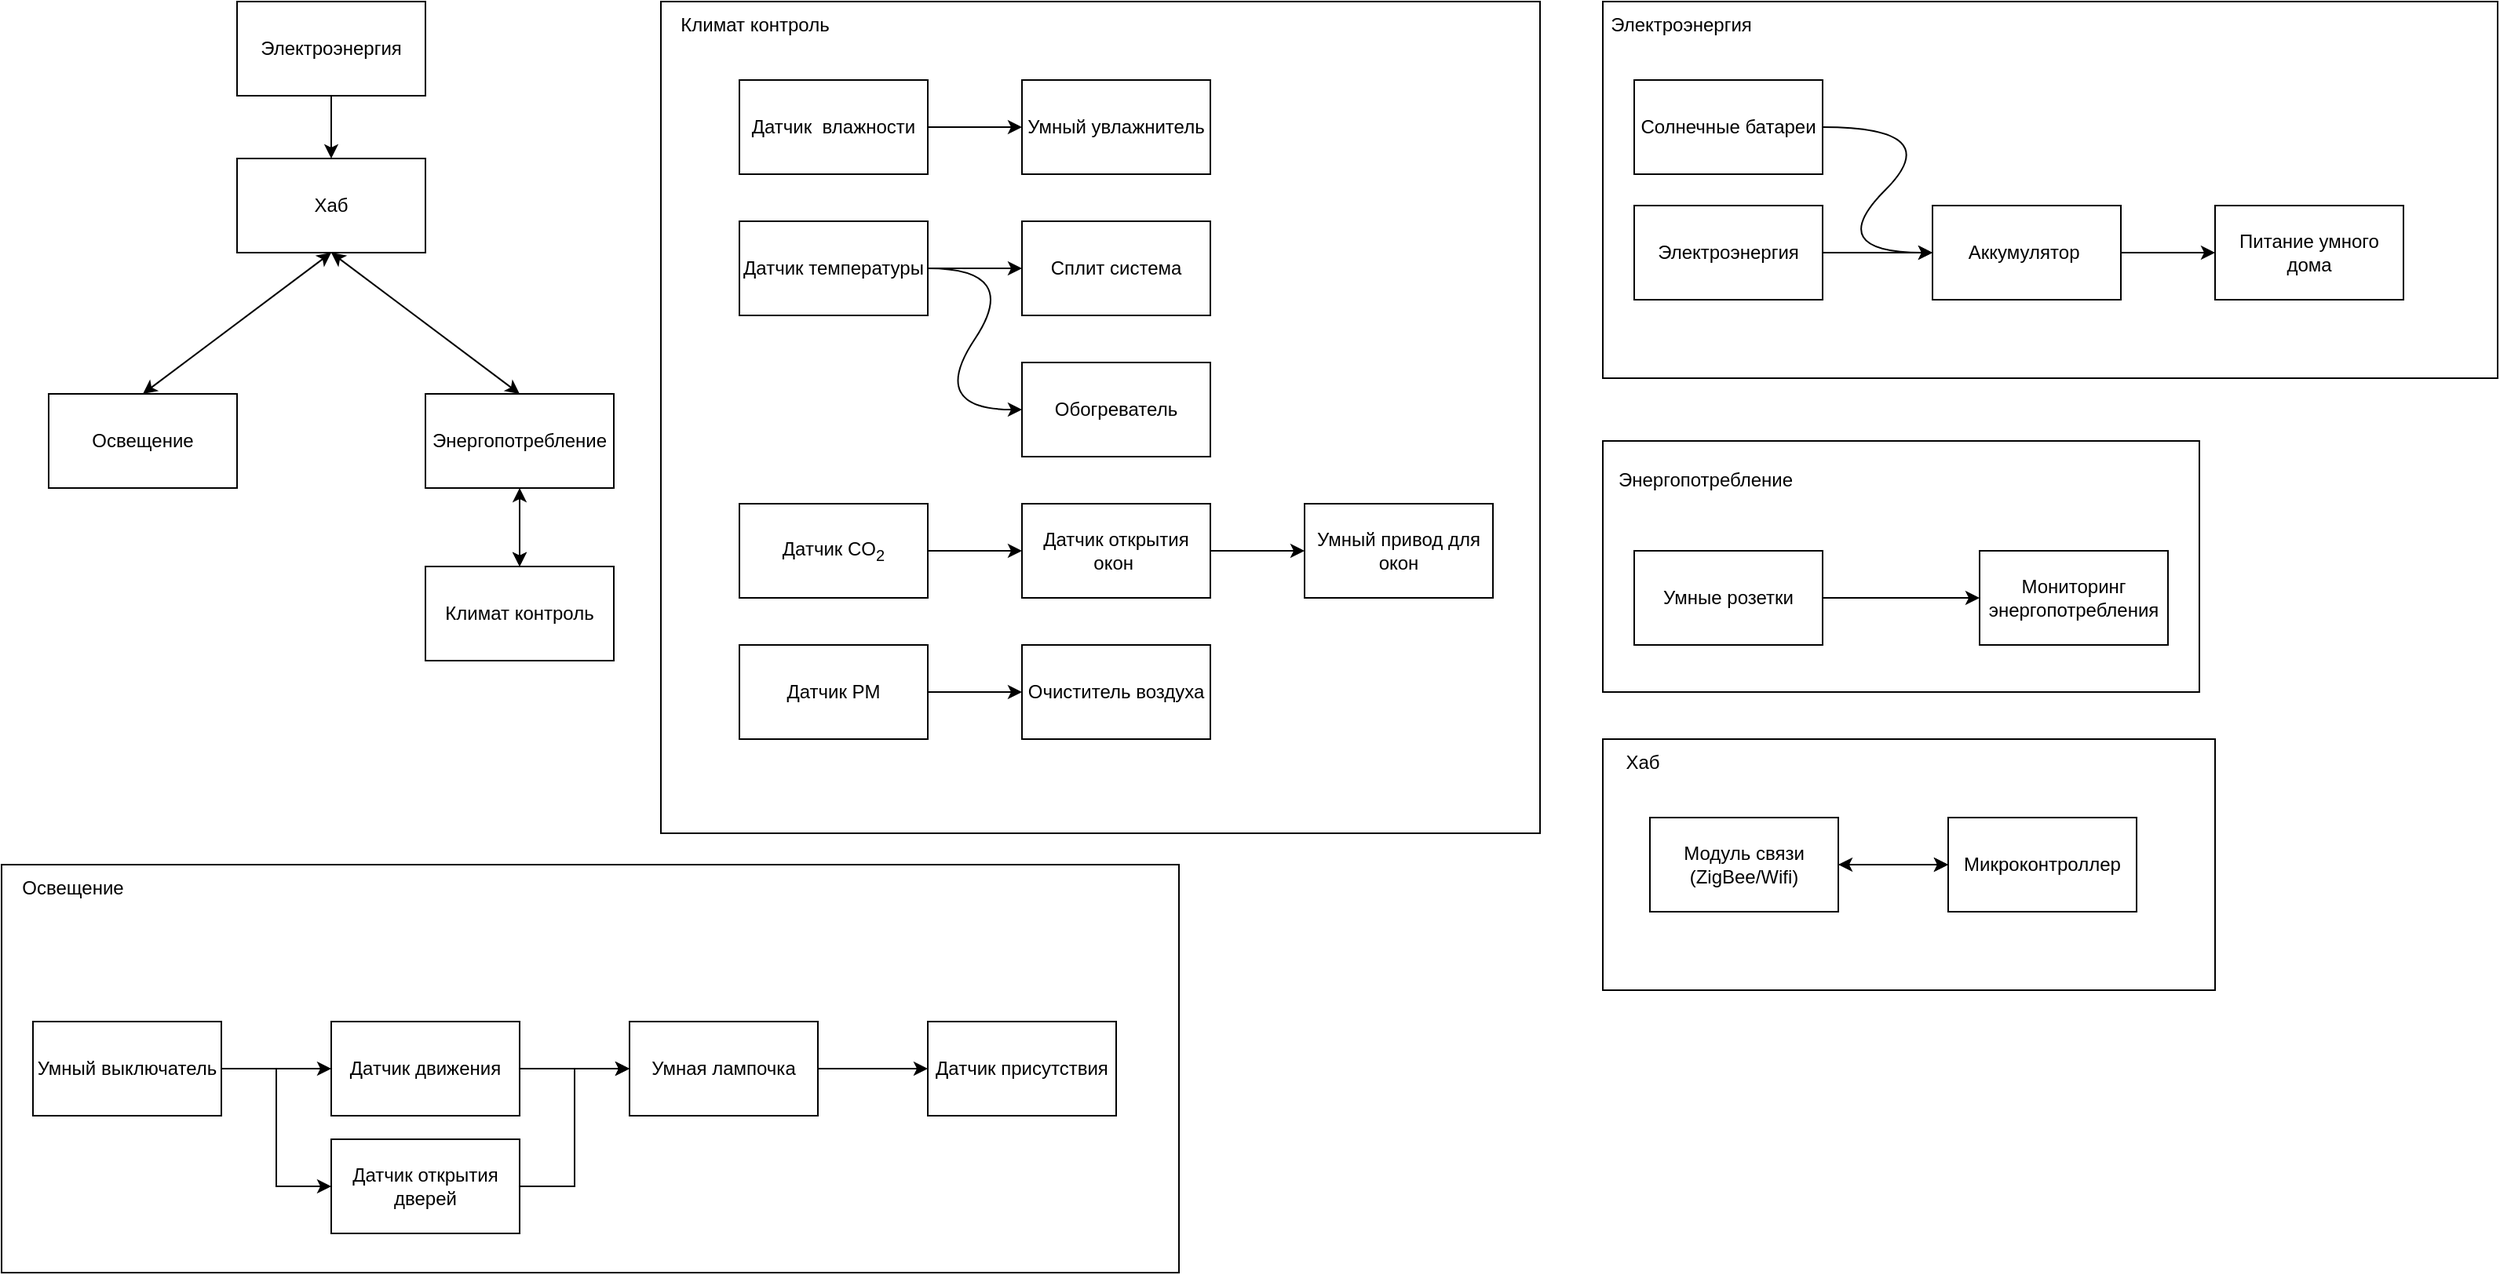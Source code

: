 <mxfile version="26.2.14">
  <diagram name="Страница — 1" id="fOZ5qRm6YopvkjDVzeWs">
    <mxGraphModel dx="1426" dy="751" grid="1" gridSize="10" guides="1" tooltips="1" connect="1" arrows="1" fold="1" page="1" pageScale="1" pageWidth="827" pageHeight="1169" math="0" shadow="0">
      <root>
        <mxCell id="0" />
        <mxCell id="1" parent="0" />
        <mxCell id="oct_xIfsUttwbgXf_aL_-8" value="Хаб" style="rounded=0;whiteSpace=wrap;html=1;" parent="1" vertex="1">
          <mxGeometry x="230" y="140" width="120" height="60" as="geometry" />
        </mxCell>
        <mxCell id="oct_xIfsUttwbgXf_aL_-9" value="Освещение" style="whiteSpace=wrap;html=1;" parent="1" vertex="1">
          <mxGeometry x="110" y="290" width="120" height="60" as="geometry" />
        </mxCell>
        <mxCell id="oct_xIfsUttwbgXf_aL_-10" value="Климат контроль" style="whiteSpace=wrap;html=1;" parent="1" vertex="1">
          <mxGeometry x="350" y="400" width="120" height="60" as="geometry" />
        </mxCell>
        <mxCell id="8lYYDWNbvfdG6aU1lzyB-23" value="" style="edgeStyle=orthogonalEdgeStyle;rounded=0;orthogonalLoop=1;jettySize=auto;html=1;" edge="1" parent="1" source="oct_xIfsUttwbgXf_aL_-11" target="oct_xIfsUttwbgXf_aL_-10">
          <mxGeometry relative="1" as="geometry" />
        </mxCell>
        <mxCell id="oct_xIfsUttwbgXf_aL_-11" value="Энергопотребление" style="whiteSpace=wrap;html=1;" parent="1" vertex="1">
          <mxGeometry x="350" y="290" width="120" height="60" as="geometry" />
        </mxCell>
        <mxCell id="oct_xIfsUttwbgXf_aL_-13" value="" style="edgeStyle=orthogonalEdgeStyle;rounded=0;orthogonalLoop=1;jettySize=auto;html=1;" parent="1" source="oct_xIfsUttwbgXf_aL_-12" target="oct_xIfsUttwbgXf_aL_-8" edge="1">
          <mxGeometry relative="1" as="geometry" />
        </mxCell>
        <mxCell id="oct_xIfsUttwbgXf_aL_-12" value="Электроэнергия" style="whiteSpace=wrap;html=1;" parent="1" vertex="1">
          <mxGeometry x="230" y="40" width="120" height="60" as="geometry" />
        </mxCell>
        <mxCell id="8lYYDWNbvfdG6aU1lzyB-4" value="" style="rounded=0;whiteSpace=wrap;html=1;" vertex="1" parent="1">
          <mxGeometry x="1100" y="40" width="570" height="240" as="geometry" />
        </mxCell>
        <mxCell id="8lYYDWNbvfdG6aU1lzyB-5" value="Электроэнергия" style="text;html=1;align=center;verticalAlign=middle;whiteSpace=wrap;rounded=0;" vertex="1" parent="1">
          <mxGeometry x="1120" y="40" width="60" height="30" as="geometry" />
        </mxCell>
        <mxCell id="8lYYDWNbvfdG6aU1lzyB-6" value="Солнечные батареи" style="rounded=0;whiteSpace=wrap;html=1;" vertex="1" parent="1">
          <mxGeometry x="1120" y="90" width="120" height="60" as="geometry" />
        </mxCell>
        <mxCell id="8lYYDWNbvfdG6aU1lzyB-11" value="" style="edgeStyle=orthogonalEdgeStyle;rounded=0;orthogonalLoop=1;jettySize=auto;html=1;" edge="1" parent="1" source="8lYYDWNbvfdG6aU1lzyB-7" target="8lYYDWNbvfdG6aU1lzyB-9">
          <mxGeometry relative="1" as="geometry" />
        </mxCell>
        <mxCell id="8lYYDWNbvfdG6aU1lzyB-7" value="Аккумулятор&amp;nbsp;" style="rounded=0;whiteSpace=wrap;html=1;" vertex="1" parent="1">
          <mxGeometry x="1310" y="170" width="120" height="60" as="geometry" />
        </mxCell>
        <mxCell id="8lYYDWNbvfdG6aU1lzyB-10" value="" style="edgeStyle=orthogonalEdgeStyle;rounded=0;orthogonalLoop=1;jettySize=auto;html=1;" edge="1" parent="1" source="8lYYDWNbvfdG6aU1lzyB-8" target="8lYYDWNbvfdG6aU1lzyB-7">
          <mxGeometry relative="1" as="geometry" />
        </mxCell>
        <mxCell id="8lYYDWNbvfdG6aU1lzyB-8" value="Электроэнергия" style="rounded=0;whiteSpace=wrap;html=1;" vertex="1" parent="1">
          <mxGeometry x="1120" y="170" width="120" height="60" as="geometry" />
        </mxCell>
        <mxCell id="8lYYDWNbvfdG6aU1lzyB-9" value="Питание умного дома" style="rounded=0;whiteSpace=wrap;html=1;" vertex="1" parent="1">
          <mxGeometry x="1490" y="170" width="120" height="60" as="geometry" />
        </mxCell>
        <mxCell id="8lYYDWNbvfdG6aU1lzyB-12" value="" style="curved=1;endArrow=classic;html=1;rounded=0;entryX=0;entryY=0.5;entryDx=0;entryDy=0;exitX=1;exitY=0.5;exitDx=0;exitDy=0;" edge="1" parent="1" source="8lYYDWNbvfdG6aU1lzyB-6" target="8lYYDWNbvfdG6aU1lzyB-7">
          <mxGeometry width="50" height="50" relative="1" as="geometry">
            <mxPoint x="1230" y="200" as="sourcePoint" />
            <mxPoint x="1280" y="150" as="targetPoint" />
            <Array as="points">
              <mxPoint x="1320" y="120" />
              <mxPoint x="1240" y="200" />
            </Array>
          </mxGeometry>
        </mxCell>
        <mxCell id="8lYYDWNbvfdG6aU1lzyB-14" value="" style="rounded=0;whiteSpace=wrap;html=1;" vertex="1" parent="1">
          <mxGeometry x="80" y="590" width="750" height="260" as="geometry" />
        </mxCell>
        <mxCell id="8lYYDWNbvfdG6aU1lzyB-15" value="Освещение" style="text;html=1;align=center;verticalAlign=middle;resizable=0;points=[];autosize=1;strokeColor=none;fillColor=none;" vertex="1" parent="1">
          <mxGeometry x="80" y="590" width="90" height="30" as="geometry" />
        </mxCell>
        <mxCell id="8lYYDWNbvfdG6aU1lzyB-20" value="" style="edgeStyle=orthogonalEdgeStyle;rounded=0;orthogonalLoop=1;jettySize=auto;html=1;entryX=0;entryY=0.5;entryDx=0;entryDy=0;" edge="1" parent="1" source="8lYYDWNbvfdG6aU1lzyB-16" target="8lYYDWNbvfdG6aU1lzyB-41">
          <mxGeometry relative="1" as="geometry" />
        </mxCell>
        <mxCell id="8lYYDWNbvfdG6aU1lzyB-16" value="Умный выключатель" style="rounded=0;whiteSpace=wrap;html=1;" vertex="1" parent="1">
          <mxGeometry x="100" y="690" width="120" height="60" as="geometry" />
        </mxCell>
        <mxCell id="8lYYDWNbvfdG6aU1lzyB-21" value="" style="edgeStyle=orthogonalEdgeStyle;rounded=0;orthogonalLoop=1;jettySize=auto;html=1;" edge="1" parent="1" source="8lYYDWNbvfdG6aU1lzyB-17" target="8lYYDWNbvfdG6aU1lzyB-19">
          <mxGeometry relative="1" as="geometry" />
        </mxCell>
        <mxCell id="8lYYDWNbvfdG6aU1lzyB-17" value="Датчик движения" style="rounded=0;whiteSpace=wrap;html=1;" vertex="1" parent="1">
          <mxGeometry x="290" y="690" width="120" height="60" as="geometry" />
        </mxCell>
        <mxCell id="8lYYDWNbvfdG6aU1lzyB-18" value="Датчик присутствия" style="rounded=0;whiteSpace=wrap;html=1;" vertex="1" parent="1">
          <mxGeometry x="670" y="690" width="120" height="60" as="geometry" />
        </mxCell>
        <mxCell id="8lYYDWNbvfdG6aU1lzyB-22" value="" style="edgeStyle=orthogonalEdgeStyle;rounded=0;orthogonalLoop=1;jettySize=auto;html=1;" edge="1" parent="1" source="8lYYDWNbvfdG6aU1lzyB-19" target="8lYYDWNbvfdG6aU1lzyB-18">
          <mxGeometry relative="1" as="geometry" />
        </mxCell>
        <mxCell id="8lYYDWNbvfdG6aU1lzyB-19" value="Умная лампочка" style="rounded=0;whiteSpace=wrap;html=1;" vertex="1" parent="1">
          <mxGeometry x="480" y="690" width="120" height="60" as="geometry" />
        </mxCell>
        <mxCell id="8lYYDWNbvfdG6aU1lzyB-24" value="" style="whiteSpace=wrap;html=1;" vertex="1" parent="1">
          <mxGeometry x="1100" y="320" width="380" height="160" as="geometry" />
        </mxCell>
        <mxCell id="8lYYDWNbvfdG6aU1lzyB-25" value="Энергопотребление" style="text;html=1;align=center;verticalAlign=middle;resizable=0;points=[];autosize=1;strokeColor=none;fillColor=none;" vertex="1" parent="1">
          <mxGeometry x="1100" y="330" width="130" height="30" as="geometry" />
        </mxCell>
        <mxCell id="8lYYDWNbvfdG6aU1lzyB-28" value="" style="edgeStyle=orthogonalEdgeStyle;rounded=0;orthogonalLoop=1;jettySize=auto;html=1;" edge="1" parent="1" source="8lYYDWNbvfdG6aU1lzyB-26" target="8lYYDWNbvfdG6aU1lzyB-27">
          <mxGeometry relative="1" as="geometry" />
        </mxCell>
        <mxCell id="8lYYDWNbvfdG6aU1lzyB-26" value="Умные розетки" style="whiteSpace=wrap;html=1;" vertex="1" parent="1">
          <mxGeometry x="1120" y="390" width="120" height="60" as="geometry" />
        </mxCell>
        <mxCell id="8lYYDWNbvfdG6aU1lzyB-27" value="Мониторинг энергопотребления" style="whiteSpace=wrap;html=1;" vertex="1" parent="1">
          <mxGeometry x="1340" y="390" width="120" height="60" as="geometry" />
        </mxCell>
        <mxCell id="8lYYDWNbvfdG6aU1lzyB-29" value="" style="whiteSpace=wrap;html=1;" vertex="1" parent="1">
          <mxGeometry x="500" y="40" width="560" height="530" as="geometry" />
        </mxCell>
        <mxCell id="8lYYDWNbvfdG6aU1lzyB-30" value="Климат контроль" style="text;html=1;align=center;verticalAlign=middle;whiteSpace=wrap;rounded=0;" vertex="1" parent="1">
          <mxGeometry x="500" y="40" width="120" height="30" as="geometry" />
        </mxCell>
        <mxCell id="8lYYDWNbvfdG6aU1lzyB-44" value="" style="edgeStyle=orthogonalEdgeStyle;rounded=0;orthogonalLoop=1;jettySize=auto;html=1;" edge="1" parent="1" source="8lYYDWNbvfdG6aU1lzyB-31" target="8lYYDWNbvfdG6aU1lzyB-35">
          <mxGeometry relative="1" as="geometry" />
        </mxCell>
        <mxCell id="8lYYDWNbvfdG6aU1lzyB-31" value="Датчик&amp;nbsp; влажности" style="rounded=0;whiteSpace=wrap;html=1;" vertex="1" parent="1">
          <mxGeometry x="550" y="90" width="120" height="60" as="geometry" />
        </mxCell>
        <mxCell id="8lYYDWNbvfdG6aU1lzyB-45" value="" style="edgeStyle=orthogonalEdgeStyle;rounded=0;orthogonalLoop=1;jettySize=auto;html=1;" edge="1" parent="1" source="8lYYDWNbvfdG6aU1lzyB-32" target="8lYYDWNbvfdG6aU1lzyB-36">
          <mxGeometry relative="1" as="geometry" />
        </mxCell>
        <mxCell id="8lYYDWNbvfdG6aU1lzyB-32" value="Датчик температуры" style="rounded=0;whiteSpace=wrap;html=1;" vertex="1" parent="1">
          <mxGeometry x="550" y="180" width="120" height="60" as="geometry" />
        </mxCell>
        <mxCell id="8lYYDWNbvfdG6aU1lzyB-46" value="" style="edgeStyle=orthogonalEdgeStyle;rounded=0;orthogonalLoop=1;jettySize=auto;html=1;" edge="1" parent="1" source="8lYYDWNbvfdG6aU1lzyB-33" target="8lYYDWNbvfdG6aU1lzyB-38">
          <mxGeometry relative="1" as="geometry" />
        </mxCell>
        <mxCell id="8lYYDWNbvfdG6aU1lzyB-33" value="Датчик CO&lt;sub&gt;2&lt;/sub&gt;" style="rounded=0;whiteSpace=wrap;html=1;" vertex="1" parent="1">
          <mxGeometry x="550" y="360" width="120" height="60" as="geometry" />
        </mxCell>
        <mxCell id="8lYYDWNbvfdG6aU1lzyB-48" value="" style="edgeStyle=orthogonalEdgeStyle;rounded=0;orthogonalLoop=1;jettySize=auto;html=1;" edge="1" parent="1" source="8lYYDWNbvfdG6aU1lzyB-34" target="8lYYDWNbvfdG6aU1lzyB-40">
          <mxGeometry relative="1" as="geometry" />
        </mxCell>
        <mxCell id="8lYYDWNbvfdG6aU1lzyB-34" value="Датчик PM" style="rounded=0;whiteSpace=wrap;html=1;" vertex="1" parent="1">
          <mxGeometry x="550" y="450" width="120" height="60" as="geometry" />
        </mxCell>
        <mxCell id="8lYYDWNbvfdG6aU1lzyB-35" value="Умный увлажнитель" style="rounded=0;whiteSpace=wrap;html=1;" vertex="1" parent="1">
          <mxGeometry x="730" y="90" width="120" height="60" as="geometry" />
        </mxCell>
        <mxCell id="8lYYDWNbvfdG6aU1lzyB-36" value="Сплит система" style="rounded=0;whiteSpace=wrap;html=1;" vertex="1" parent="1">
          <mxGeometry x="730" y="180" width="120" height="60" as="geometry" />
        </mxCell>
        <mxCell id="8lYYDWNbvfdG6aU1lzyB-37" value="Обогреватель" style="rounded=0;whiteSpace=wrap;html=1;" vertex="1" parent="1">
          <mxGeometry x="730" y="270" width="120" height="60" as="geometry" />
        </mxCell>
        <mxCell id="8lYYDWNbvfdG6aU1lzyB-47" value="" style="edgeStyle=orthogonalEdgeStyle;rounded=0;orthogonalLoop=1;jettySize=auto;html=1;" edge="1" parent="1" source="8lYYDWNbvfdG6aU1lzyB-38" target="8lYYDWNbvfdG6aU1lzyB-39">
          <mxGeometry relative="1" as="geometry" />
        </mxCell>
        <mxCell id="8lYYDWNbvfdG6aU1lzyB-38" value="Датчик открытия окон&amp;nbsp;" style="rounded=0;whiteSpace=wrap;html=1;" vertex="1" parent="1">
          <mxGeometry x="730" y="360" width="120" height="60" as="geometry" />
        </mxCell>
        <mxCell id="8lYYDWNbvfdG6aU1lzyB-39" value="Умный привод для окон" style="rounded=0;whiteSpace=wrap;html=1;" vertex="1" parent="1">
          <mxGeometry x="910" y="360" width="120" height="60" as="geometry" />
        </mxCell>
        <mxCell id="8lYYDWNbvfdG6aU1lzyB-40" value="Очиститель воздуха" style="rounded=0;whiteSpace=wrap;html=1;" vertex="1" parent="1">
          <mxGeometry x="730" y="450" width="120" height="60" as="geometry" />
        </mxCell>
        <mxCell id="8lYYDWNbvfdG6aU1lzyB-43" style="edgeStyle=orthogonalEdgeStyle;rounded=0;orthogonalLoop=1;jettySize=auto;html=1;exitX=1;exitY=0.5;exitDx=0;exitDy=0;entryX=0;entryY=0.5;entryDx=0;entryDy=0;" edge="1" parent="1" source="8lYYDWNbvfdG6aU1lzyB-41" target="8lYYDWNbvfdG6aU1lzyB-19">
          <mxGeometry relative="1" as="geometry" />
        </mxCell>
        <mxCell id="8lYYDWNbvfdG6aU1lzyB-41" value="Датчик открытия дверей" style="rounded=0;whiteSpace=wrap;html=1;" vertex="1" parent="1">
          <mxGeometry x="290" y="765" width="120" height="60" as="geometry" />
        </mxCell>
        <mxCell id="8lYYDWNbvfdG6aU1lzyB-42" value="" style="endArrow=classic;html=1;rounded=0;exitX=1;exitY=0.5;exitDx=0;exitDy=0;entryX=0;entryY=0.5;entryDx=0;entryDy=0;" edge="1" parent="1" source="8lYYDWNbvfdG6aU1lzyB-16" target="8lYYDWNbvfdG6aU1lzyB-17">
          <mxGeometry width="50" height="50" relative="1" as="geometry">
            <mxPoint x="290" y="865" as="sourcePoint" />
            <mxPoint x="340" y="815" as="targetPoint" />
          </mxGeometry>
        </mxCell>
        <mxCell id="8lYYDWNbvfdG6aU1lzyB-49" value="" style="curved=1;endArrow=classic;html=1;rounded=0;entryX=0;entryY=0.5;entryDx=0;entryDy=0;exitX=1;exitY=0.5;exitDx=0;exitDy=0;" edge="1" parent="1" source="8lYYDWNbvfdG6aU1lzyB-32" target="8lYYDWNbvfdG6aU1lzyB-37">
          <mxGeometry width="50" height="50" relative="1" as="geometry">
            <mxPoint x="840" y="350" as="sourcePoint" />
            <mxPoint x="890" y="300" as="targetPoint" />
            <Array as="points">
              <mxPoint x="730" y="210" />
              <mxPoint x="670" y="300" />
            </Array>
          </mxGeometry>
        </mxCell>
        <mxCell id="8lYYDWNbvfdG6aU1lzyB-50" value="" style="whiteSpace=wrap;html=1;" vertex="1" parent="1">
          <mxGeometry x="1100" y="510" width="390" height="160" as="geometry" />
        </mxCell>
        <mxCell id="8lYYDWNbvfdG6aU1lzyB-51" value="Хаб" style="text;html=1;align=center;verticalAlign=middle;resizable=0;points=[];autosize=1;strokeColor=none;fillColor=none;" vertex="1" parent="1">
          <mxGeometry x="1100" y="510" width="50" height="30" as="geometry" />
        </mxCell>
        <mxCell id="8lYYDWNbvfdG6aU1lzyB-54" value="" style="edgeStyle=orthogonalEdgeStyle;rounded=0;orthogonalLoop=1;jettySize=auto;html=1;" edge="1" parent="1" source="8lYYDWNbvfdG6aU1lzyB-52" target="8lYYDWNbvfdG6aU1lzyB-53">
          <mxGeometry relative="1" as="geometry" />
        </mxCell>
        <mxCell id="8lYYDWNbvfdG6aU1lzyB-52" value="Модуль связи (ZigBee/Wifi)" style="rounded=0;whiteSpace=wrap;html=1;" vertex="1" parent="1">
          <mxGeometry x="1130" y="560" width="120" height="60" as="geometry" />
        </mxCell>
        <mxCell id="8lYYDWNbvfdG6aU1lzyB-53" value="Микроконтроллер" style="rounded=0;whiteSpace=wrap;html=1;" vertex="1" parent="1">
          <mxGeometry x="1320" y="560" width="120" height="60" as="geometry" />
        </mxCell>
        <mxCell id="8lYYDWNbvfdG6aU1lzyB-55" value="" style="endArrow=classic;startArrow=classic;html=1;rounded=0;exitX=1;exitY=0.5;exitDx=0;exitDy=0;entryX=0;entryY=0.5;entryDx=0;entryDy=0;" edge="1" parent="1" source="8lYYDWNbvfdG6aU1lzyB-52" target="8lYYDWNbvfdG6aU1lzyB-53">
          <mxGeometry width="50" height="50" relative="1" as="geometry">
            <mxPoint x="1620" y="485" as="sourcePoint" />
            <mxPoint x="1670" y="435" as="targetPoint" />
          </mxGeometry>
        </mxCell>
        <mxCell id="8lYYDWNbvfdG6aU1lzyB-56" value="" style="endArrow=classic;startArrow=classic;html=1;rounded=0;entryX=0.5;entryY=1;entryDx=0;entryDy=0;exitX=0.5;exitY=0;exitDx=0;exitDy=0;" edge="1" parent="1" source="oct_xIfsUttwbgXf_aL_-9" target="oct_xIfsUttwbgXf_aL_-8">
          <mxGeometry width="50" height="50" relative="1" as="geometry">
            <mxPoint x="570" y="310" as="sourcePoint" />
            <mxPoint x="620" y="260" as="targetPoint" />
          </mxGeometry>
        </mxCell>
        <mxCell id="8lYYDWNbvfdG6aU1lzyB-57" value="" style="endArrow=classic;startArrow=classic;html=1;rounded=0;exitX=0.5;exitY=0;exitDx=0;exitDy=0;" edge="1" parent="1" source="oct_xIfsUttwbgXf_aL_-11">
          <mxGeometry width="50" height="50" relative="1" as="geometry">
            <mxPoint x="570" y="310" as="sourcePoint" />
            <mxPoint x="290" y="200" as="targetPoint" />
          </mxGeometry>
        </mxCell>
        <mxCell id="8lYYDWNbvfdG6aU1lzyB-58" value="" style="endArrow=classic;startArrow=classic;html=1;rounded=0;exitX=0.5;exitY=0;exitDx=0;exitDy=0;entryX=0.5;entryY=1;entryDx=0;entryDy=0;" edge="1" parent="1" source="oct_xIfsUttwbgXf_aL_-10" target="oct_xIfsUttwbgXf_aL_-11">
          <mxGeometry width="50" height="50" relative="1" as="geometry">
            <mxPoint x="570" y="310" as="sourcePoint" />
            <mxPoint x="620" y="260" as="targetPoint" />
          </mxGeometry>
        </mxCell>
      </root>
    </mxGraphModel>
  </diagram>
</mxfile>

